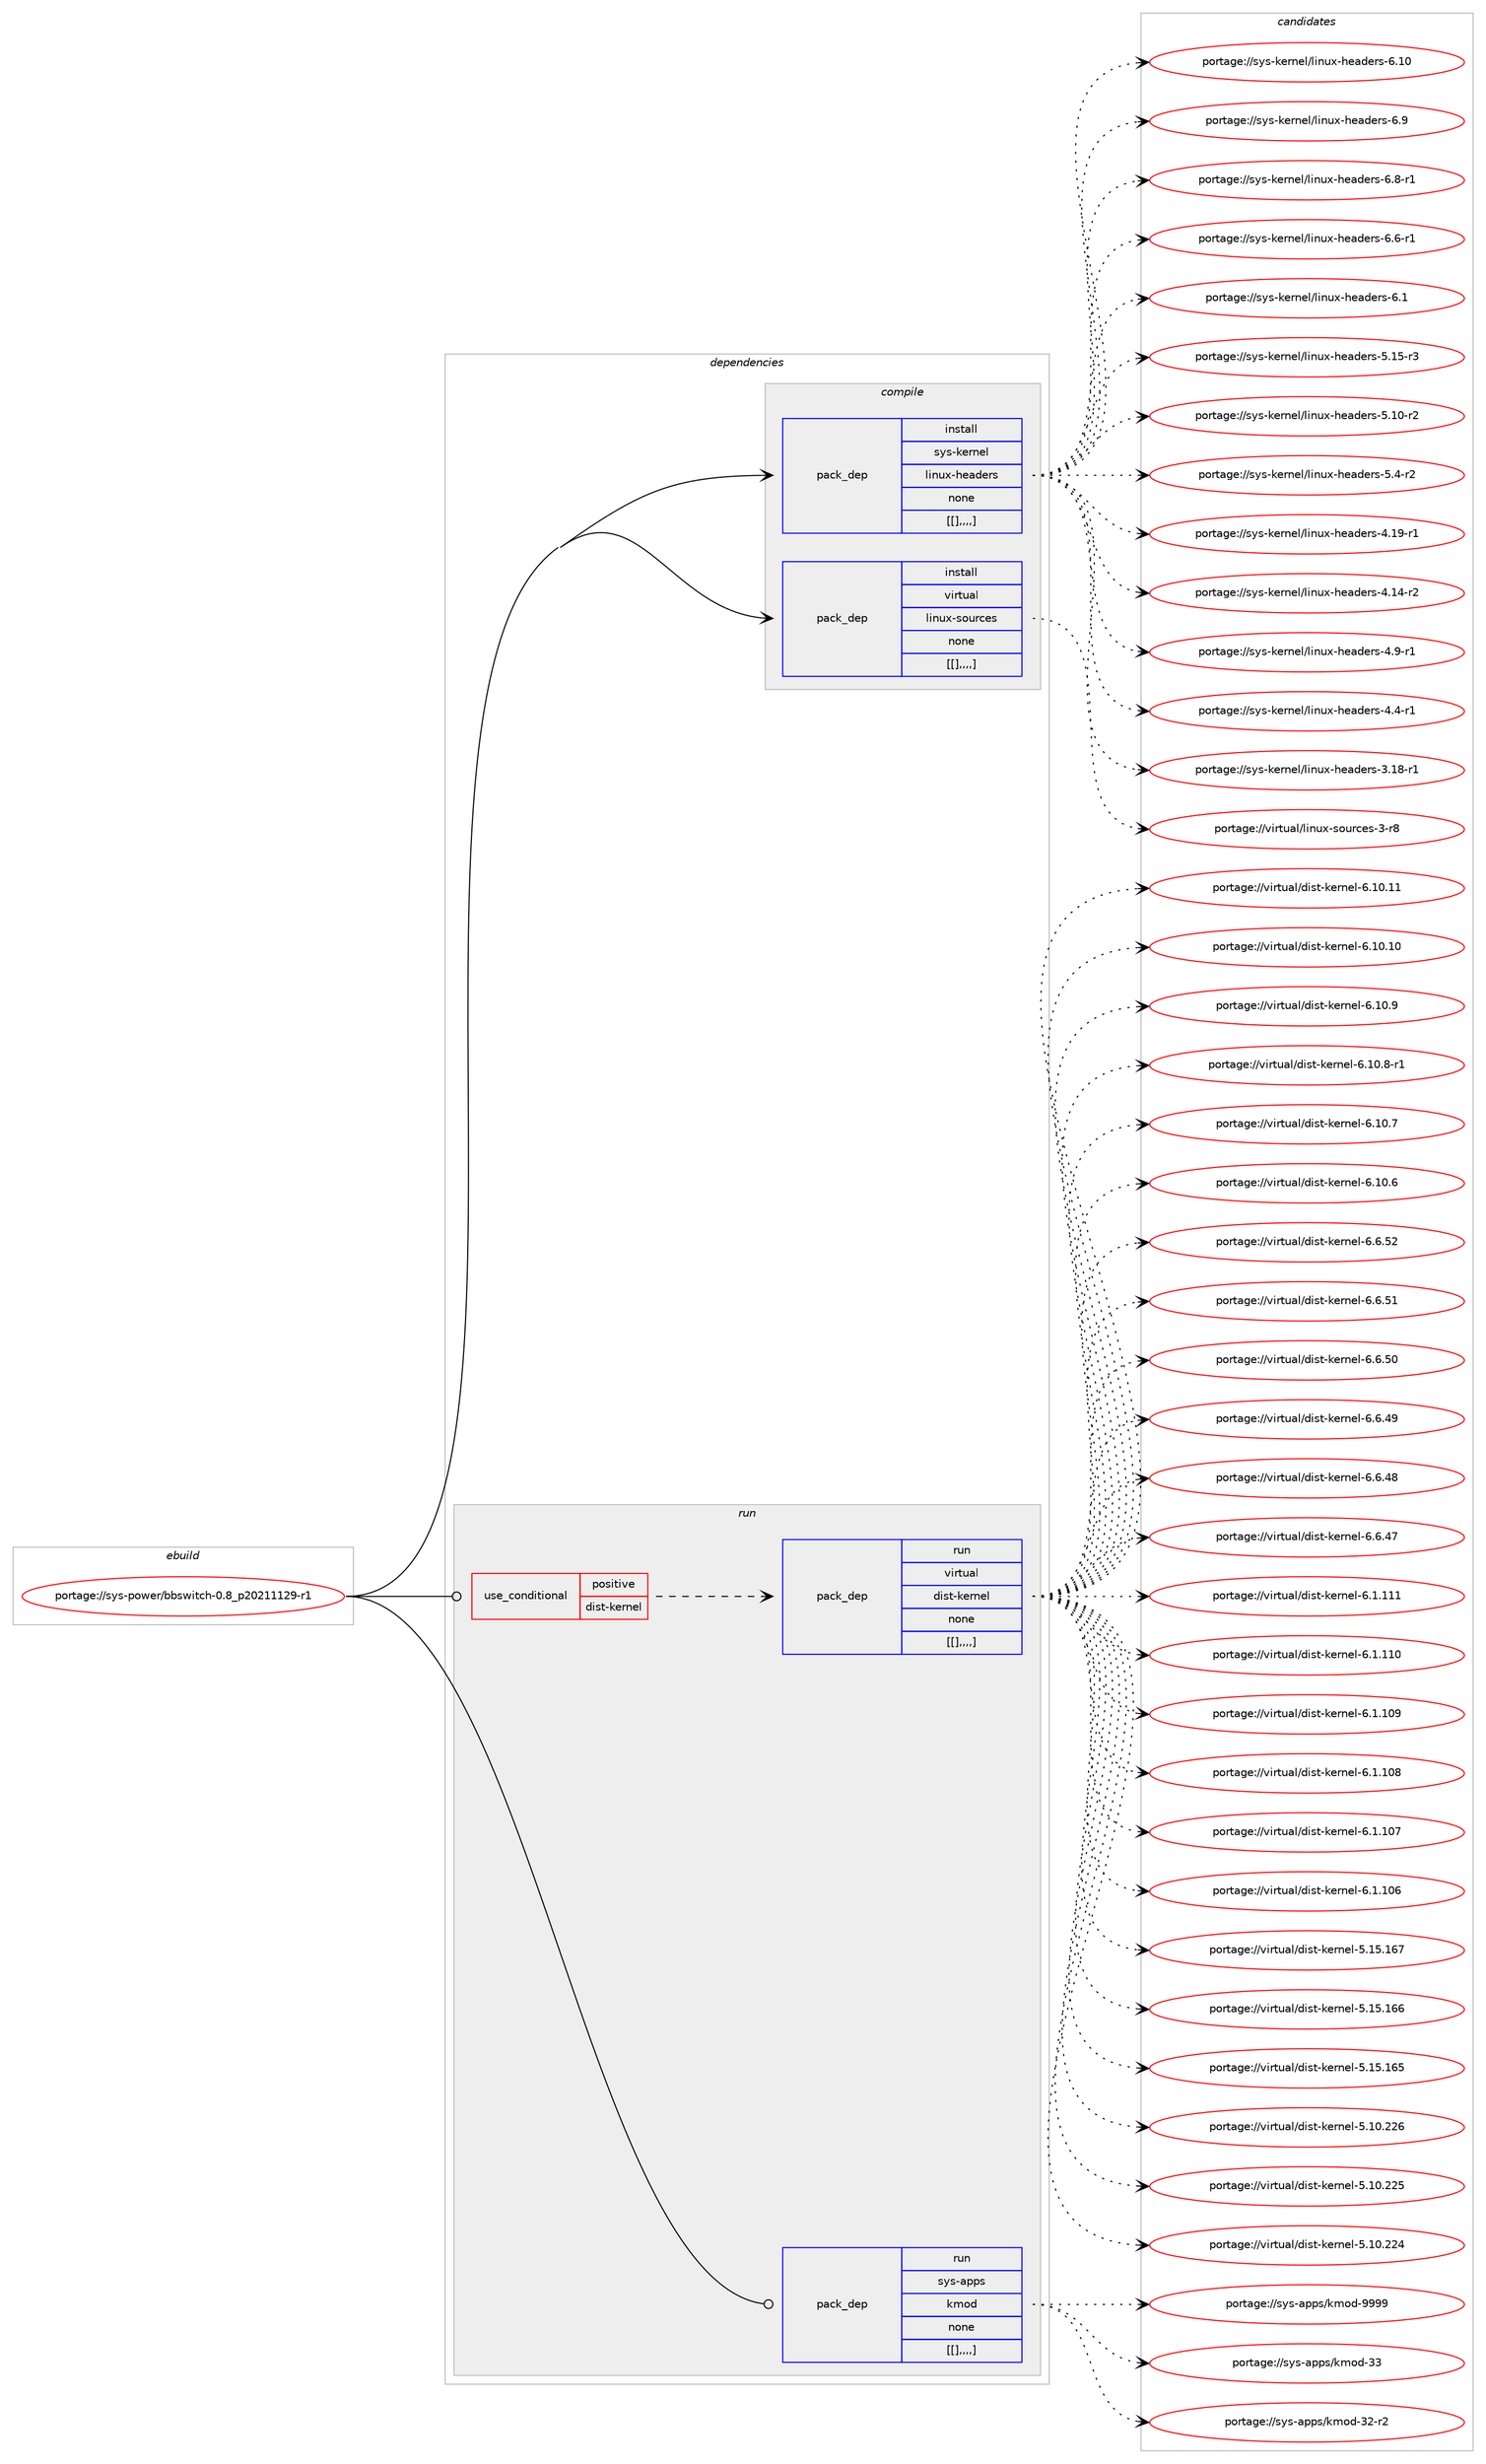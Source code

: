 digraph prolog {

# *************
# Graph options
# *************

newrank=true;
concentrate=true;
compound=true;
graph [rankdir=LR,fontname=Helvetica,fontsize=10,ranksep=1.5];#, ranksep=2.5, nodesep=0.2];
edge  [arrowhead=vee];
node  [fontname=Helvetica,fontsize=10];

# **********
# The ebuild
# **********

subgraph cluster_leftcol {
color=gray;
label=<<i>ebuild</i>>;
id [label="portage://sys-power/bbswitch-0.8_p20211129-r1", color=red, width=4, href="../sys-power/bbswitch-0.8_p20211129-r1.svg"];
}

# ****************
# The dependencies
# ****************

subgraph cluster_midcol {
color=gray;
label=<<i>dependencies</i>>;
subgraph cluster_compile {
fillcolor="#eeeeee";
style=filled;
label=<<i>compile</i>>;
subgraph pack329572 {
dependency455734 [label=<<TABLE BORDER="0" CELLBORDER="1" CELLSPACING="0" CELLPADDING="4" WIDTH="220"><TR><TD ROWSPAN="6" CELLPADDING="30">pack_dep</TD></TR><TR><TD WIDTH="110">install</TD></TR><TR><TD>sys-kernel</TD></TR><TR><TD>linux-headers</TD></TR><TR><TD>none</TD></TR><TR><TD>[[],,,,]</TD></TR></TABLE>>, shape=none, color=blue];
}
id:e -> dependency455734:w [weight=20,style="solid",arrowhead="vee"];
subgraph pack329573 {
dependency455735 [label=<<TABLE BORDER="0" CELLBORDER="1" CELLSPACING="0" CELLPADDING="4" WIDTH="220"><TR><TD ROWSPAN="6" CELLPADDING="30">pack_dep</TD></TR><TR><TD WIDTH="110">install</TD></TR><TR><TD>virtual</TD></TR><TR><TD>linux-sources</TD></TR><TR><TD>none</TD></TR><TR><TD>[[],,,,]</TD></TR></TABLE>>, shape=none, color=blue];
}
id:e -> dependency455735:w [weight=20,style="solid",arrowhead="vee"];
}
subgraph cluster_compileandrun {
fillcolor="#eeeeee";
style=filled;
label=<<i>compile and run</i>>;
}
subgraph cluster_run {
fillcolor="#eeeeee";
style=filled;
label=<<i>run</i>>;
subgraph cond123152 {
dependency455736 [label=<<TABLE BORDER="0" CELLBORDER="1" CELLSPACING="0" CELLPADDING="4"><TR><TD ROWSPAN="3" CELLPADDING="10">use_conditional</TD></TR><TR><TD>positive</TD></TR><TR><TD>dist-kernel</TD></TR></TABLE>>, shape=none, color=red];
subgraph pack329574 {
dependency455737 [label=<<TABLE BORDER="0" CELLBORDER="1" CELLSPACING="0" CELLPADDING="4" WIDTH="220"><TR><TD ROWSPAN="6" CELLPADDING="30">pack_dep</TD></TR><TR><TD WIDTH="110">run</TD></TR><TR><TD>virtual</TD></TR><TR><TD>dist-kernel</TD></TR><TR><TD>none</TD></TR><TR><TD>[[],,,,]</TD></TR></TABLE>>, shape=none, color=blue];
}
dependency455736:e -> dependency455737:w [weight=20,style="dashed",arrowhead="vee"];
}
id:e -> dependency455736:w [weight=20,style="solid",arrowhead="odot"];
subgraph pack329575 {
dependency455738 [label=<<TABLE BORDER="0" CELLBORDER="1" CELLSPACING="0" CELLPADDING="4" WIDTH="220"><TR><TD ROWSPAN="6" CELLPADDING="30">pack_dep</TD></TR><TR><TD WIDTH="110">run</TD></TR><TR><TD>sys-apps</TD></TR><TR><TD>kmod</TD></TR><TR><TD>none</TD></TR><TR><TD>[[],,,,]</TD></TR></TABLE>>, shape=none, color=blue];
}
id:e -> dependency455738:w [weight=20,style="solid",arrowhead="odot"];
}
}

# **************
# The candidates
# **************

subgraph cluster_choices {
rank=same;
color=gray;
label=<<i>candidates</i>>;

subgraph choice329572 {
color=black;
nodesep=1;
choice115121115451071011141101011084710810511011712045104101971001011141154554464948 [label="portage://sys-kernel/linux-headers-6.10", color=red, width=4,href="../sys-kernel/linux-headers-6.10.svg"];
choice1151211154510710111411010110847108105110117120451041019710010111411545544657 [label="portage://sys-kernel/linux-headers-6.9", color=red, width=4,href="../sys-kernel/linux-headers-6.9.svg"];
choice11512111545107101114110101108471081051101171204510410197100101114115455446564511449 [label="portage://sys-kernel/linux-headers-6.8-r1", color=red, width=4,href="../sys-kernel/linux-headers-6.8-r1.svg"];
choice11512111545107101114110101108471081051101171204510410197100101114115455446544511449 [label="portage://sys-kernel/linux-headers-6.6-r1", color=red, width=4,href="../sys-kernel/linux-headers-6.6-r1.svg"];
choice1151211154510710111411010110847108105110117120451041019710010111411545544649 [label="portage://sys-kernel/linux-headers-6.1", color=red, width=4,href="../sys-kernel/linux-headers-6.1.svg"];
choice1151211154510710111411010110847108105110117120451041019710010111411545534649534511451 [label="portage://sys-kernel/linux-headers-5.15-r3", color=red, width=4,href="../sys-kernel/linux-headers-5.15-r3.svg"];
choice1151211154510710111411010110847108105110117120451041019710010111411545534649484511450 [label="portage://sys-kernel/linux-headers-5.10-r2", color=red, width=4,href="../sys-kernel/linux-headers-5.10-r2.svg"];
choice11512111545107101114110101108471081051101171204510410197100101114115455346524511450 [label="portage://sys-kernel/linux-headers-5.4-r2", color=red, width=4,href="../sys-kernel/linux-headers-5.4-r2.svg"];
choice1151211154510710111411010110847108105110117120451041019710010111411545524649574511449 [label="portage://sys-kernel/linux-headers-4.19-r1", color=red, width=4,href="../sys-kernel/linux-headers-4.19-r1.svg"];
choice1151211154510710111411010110847108105110117120451041019710010111411545524649524511450 [label="portage://sys-kernel/linux-headers-4.14-r2", color=red, width=4,href="../sys-kernel/linux-headers-4.14-r2.svg"];
choice11512111545107101114110101108471081051101171204510410197100101114115455246574511449 [label="portage://sys-kernel/linux-headers-4.9-r1", color=red, width=4,href="../sys-kernel/linux-headers-4.9-r1.svg"];
choice11512111545107101114110101108471081051101171204510410197100101114115455246524511449 [label="portage://sys-kernel/linux-headers-4.4-r1", color=red, width=4,href="../sys-kernel/linux-headers-4.4-r1.svg"];
choice1151211154510710111411010110847108105110117120451041019710010111411545514649564511449 [label="portage://sys-kernel/linux-headers-3.18-r1", color=red, width=4,href="../sys-kernel/linux-headers-3.18-r1.svg"];
dependency455734:e -> choice115121115451071011141101011084710810511011712045104101971001011141154554464948:w [style=dotted,weight="100"];
dependency455734:e -> choice1151211154510710111411010110847108105110117120451041019710010111411545544657:w [style=dotted,weight="100"];
dependency455734:e -> choice11512111545107101114110101108471081051101171204510410197100101114115455446564511449:w [style=dotted,weight="100"];
dependency455734:e -> choice11512111545107101114110101108471081051101171204510410197100101114115455446544511449:w [style=dotted,weight="100"];
dependency455734:e -> choice1151211154510710111411010110847108105110117120451041019710010111411545544649:w [style=dotted,weight="100"];
dependency455734:e -> choice1151211154510710111411010110847108105110117120451041019710010111411545534649534511451:w [style=dotted,weight="100"];
dependency455734:e -> choice1151211154510710111411010110847108105110117120451041019710010111411545534649484511450:w [style=dotted,weight="100"];
dependency455734:e -> choice11512111545107101114110101108471081051101171204510410197100101114115455346524511450:w [style=dotted,weight="100"];
dependency455734:e -> choice1151211154510710111411010110847108105110117120451041019710010111411545524649574511449:w [style=dotted,weight="100"];
dependency455734:e -> choice1151211154510710111411010110847108105110117120451041019710010111411545524649524511450:w [style=dotted,weight="100"];
dependency455734:e -> choice11512111545107101114110101108471081051101171204510410197100101114115455246574511449:w [style=dotted,weight="100"];
dependency455734:e -> choice11512111545107101114110101108471081051101171204510410197100101114115455246524511449:w [style=dotted,weight="100"];
dependency455734:e -> choice1151211154510710111411010110847108105110117120451041019710010111411545514649564511449:w [style=dotted,weight="100"];
}
subgraph choice329573 {
color=black;
nodesep=1;
choice1181051141161179710847108105110117120451151111171149910111545514511456 [label="portage://virtual/linux-sources-3-r8", color=red, width=4,href="../virtual/linux-sources-3-r8.svg"];
dependency455735:e -> choice1181051141161179710847108105110117120451151111171149910111545514511456:w [style=dotted,weight="100"];
}
subgraph choice329574 {
color=black;
nodesep=1;
choice1181051141161179710847100105115116451071011141101011084554464948464949 [label="portage://virtual/dist-kernel-6.10.11", color=red, width=4,href="../virtual/dist-kernel-6.10.11.svg"];
choice1181051141161179710847100105115116451071011141101011084554464948464948 [label="portage://virtual/dist-kernel-6.10.10", color=red, width=4,href="../virtual/dist-kernel-6.10.10.svg"];
choice11810511411611797108471001051151164510710111411010110845544649484657 [label="portage://virtual/dist-kernel-6.10.9", color=red, width=4,href="../virtual/dist-kernel-6.10.9.svg"];
choice118105114116117971084710010511511645107101114110101108455446494846564511449 [label="portage://virtual/dist-kernel-6.10.8-r1", color=red, width=4,href="../virtual/dist-kernel-6.10.8-r1.svg"];
choice11810511411611797108471001051151164510710111411010110845544649484655 [label="portage://virtual/dist-kernel-6.10.7", color=red, width=4,href="../virtual/dist-kernel-6.10.7.svg"];
choice11810511411611797108471001051151164510710111411010110845544649484654 [label="portage://virtual/dist-kernel-6.10.6", color=red, width=4,href="../virtual/dist-kernel-6.10.6.svg"];
choice11810511411611797108471001051151164510710111411010110845544654465350 [label="portage://virtual/dist-kernel-6.6.52", color=red, width=4,href="../virtual/dist-kernel-6.6.52.svg"];
choice11810511411611797108471001051151164510710111411010110845544654465349 [label="portage://virtual/dist-kernel-6.6.51", color=red, width=4,href="../virtual/dist-kernel-6.6.51.svg"];
choice11810511411611797108471001051151164510710111411010110845544654465348 [label="portage://virtual/dist-kernel-6.6.50", color=red, width=4,href="../virtual/dist-kernel-6.6.50.svg"];
choice11810511411611797108471001051151164510710111411010110845544654465257 [label="portage://virtual/dist-kernel-6.6.49", color=red, width=4,href="../virtual/dist-kernel-6.6.49.svg"];
choice11810511411611797108471001051151164510710111411010110845544654465256 [label="portage://virtual/dist-kernel-6.6.48", color=red, width=4,href="../virtual/dist-kernel-6.6.48.svg"];
choice11810511411611797108471001051151164510710111411010110845544654465255 [label="portage://virtual/dist-kernel-6.6.47", color=red, width=4,href="../virtual/dist-kernel-6.6.47.svg"];
choice1181051141161179710847100105115116451071011141101011084554464946494949 [label="portage://virtual/dist-kernel-6.1.111", color=red, width=4,href="../virtual/dist-kernel-6.1.111.svg"];
choice1181051141161179710847100105115116451071011141101011084554464946494948 [label="portage://virtual/dist-kernel-6.1.110", color=red, width=4,href="../virtual/dist-kernel-6.1.110.svg"];
choice1181051141161179710847100105115116451071011141101011084554464946494857 [label="portage://virtual/dist-kernel-6.1.109", color=red, width=4,href="../virtual/dist-kernel-6.1.109.svg"];
choice1181051141161179710847100105115116451071011141101011084554464946494856 [label="portage://virtual/dist-kernel-6.1.108", color=red, width=4,href="../virtual/dist-kernel-6.1.108.svg"];
choice1181051141161179710847100105115116451071011141101011084554464946494855 [label="portage://virtual/dist-kernel-6.1.107", color=red, width=4,href="../virtual/dist-kernel-6.1.107.svg"];
choice1181051141161179710847100105115116451071011141101011084554464946494854 [label="portage://virtual/dist-kernel-6.1.106", color=red, width=4,href="../virtual/dist-kernel-6.1.106.svg"];
choice118105114116117971084710010511511645107101114110101108455346495346495455 [label="portage://virtual/dist-kernel-5.15.167", color=red, width=4,href="../virtual/dist-kernel-5.15.167.svg"];
choice118105114116117971084710010511511645107101114110101108455346495346495454 [label="portage://virtual/dist-kernel-5.15.166", color=red, width=4,href="../virtual/dist-kernel-5.15.166.svg"];
choice118105114116117971084710010511511645107101114110101108455346495346495453 [label="portage://virtual/dist-kernel-5.15.165", color=red, width=4,href="../virtual/dist-kernel-5.15.165.svg"];
choice118105114116117971084710010511511645107101114110101108455346494846505054 [label="portage://virtual/dist-kernel-5.10.226", color=red, width=4,href="../virtual/dist-kernel-5.10.226.svg"];
choice118105114116117971084710010511511645107101114110101108455346494846505053 [label="portage://virtual/dist-kernel-5.10.225", color=red, width=4,href="../virtual/dist-kernel-5.10.225.svg"];
choice118105114116117971084710010511511645107101114110101108455346494846505052 [label="portage://virtual/dist-kernel-5.10.224", color=red, width=4,href="../virtual/dist-kernel-5.10.224.svg"];
dependency455737:e -> choice1181051141161179710847100105115116451071011141101011084554464948464949:w [style=dotted,weight="100"];
dependency455737:e -> choice1181051141161179710847100105115116451071011141101011084554464948464948:w [style=dotted,weight="100"];
dependency455737:e -> choice11810511411611797108471001051151164510710111411010110845544649484657:w [style=dotted,weight="100"];
dependency455737:e -> choice118105114116117971084710010511511645107101114110101108455446494846564511449:w [style=dotted,weight="100"];
dependency455737:e -> choice11810511411611797108471001051151164510710111411010110845544649484655:w [style=dotted,weight="100"];
dependency455737:e -> choice11810511411611797108471001051151164510710111411010110845544649484654:w [style=dotted,weight="100"];
dependency455737:e -> choice11810511411611797108471001051151164510710111411010110845544654465350:w [style=dotted,weight="100"];
dependency455737:e -> choice11810511411611797108471001051151164510710111411010110845544654465349:w [style=dotted,weight="100"];
dependency455737:e -> choice11810511411611797108471001051151164510710111411010110845544654465348:w [style=dotted,weight="100"];
dependency455737:e -> choice11810511411611797108471001051151164510710111411010110845544654465257:w [style=dotted,weight="100"];
dependency455737:e -> choice11810511411611797108471001051151164510710111411010110845544654465256:w [style=dotted,weight="100"];
dependency455737:e -> choice11810511411611797108471001051151164510710111411010110845544654465255:w [style=dotted,weight="100"];
dependency455737:e -> choice1181051141161179710847100105115116451071011141101011084554464946494949:w [style=dotted,weight="100"];
dependency455737:e -> choice1181051141161179710847100105115116451071011141101011084554464946494948:w [style=dotted,weight="100"];
dependency455737:e -> choice1181051141161179710847100105115116451071011141101011084554464946494857:w [style=dotted,weight="100"];
dependency455737:e -> choice1181051141161179710847100105115116451071011141101011084554464946494856:w [style=dotted,weight="100"];
dependency455737:e -> choice1181051141161179710847100105115116451071011141101011084554464946494855:w [style=dotted,weight="100"];
dependency455737:e -> choice1181051141161179710847100105115116451071011141101011084554464946494854:w [style=dotted,weight="100"];
dependency455737:e -> choice118105114116117971084710010511511645107101114110101108455346495346495455:w [style=dotted,weight="100"];
dependency455737:e -> choice118105114116117971084710010511511645107101114110101108455346495346495454:w [style=dotted,weight="100"];
dependency455737:e -> choice118105114116117971084710010511511645107101114110101108455346495346495453:w [style=dotted,weight="100"];
dependency455737:e -> choice118105114116117971084710010511511645107101114110101108455346494846505054:w [style=dotted,weight="100"];
dependency455737:e -> choice118105114116117971084710010511511645107101114110101108455346494846505053:w [style=dotted,weight="100"];
dependency455737:e -> choice118105114116117971084710010511511645107101114110101108455346494846505052:w [style=dotted,weight="100"];
}
subgraph choice329575 {
color=black;
nodesep=1;
choice1151211154597112112115471071091111004557575757 [label="portage://sys-apps/kmod-9999", color=red, width=4,href="../sys-apps/kmod-9999.svg"];
choice115121115459711211211547107109111100455151 [label="portage://sys-apps/kmod-33", color=red, width=4,href="../sys-apps/kmod-33.svg"];
choice1151211154597112112115471071091111004551504511450 [label="portage://sys-apps/kmod-32-r2", color=red, width=4,href="../sys-apps/kmod-32-r2.svg"];
dependency455738:e -> choice1151211154597112112115471071091111004557575757:w [style=dotted,weight="100"];
dependency455738:e -> choice115121115459711211211547107109111100455151:w [style=dotted,weight="100"];
dependency455738:e -> choice1151211154597112112115471071091111004551504511450:w [style=dotted,weight="100"];
}
}

}
